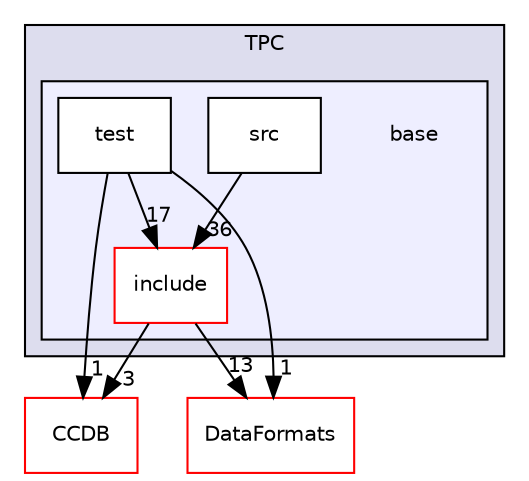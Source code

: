 digraph "/home/travis/build/AliceO2Group/AliceO2/Detectors/TPC/base" {
  bgcolor=transparent;
  compound=true
  node [ fontsize="10", fontname="Helvetica"];
  edge [ labelfontsize="10", labelfontname="Helvetica"];
  subgraph clusterdir_a597e8e061b11201a1dff411feb10d0b {
    graph [ bgcolor="#ddddee", pencolor="black", label="TPC" fontname="Helvetica", fontsize="10", URL="dir_a597e8e061b11201a1dff411feb10d0b.html"]
  subgraph clusterdir_677b030cc750909e4cd27413873678d8 {
    graph [ bgcolor="#eeeeff", pencolor="black", label="" URL="dir_677b030cc750909e4cd27413873678d8.html"];
    dir_677b030cc750909e4cd27413873678d8 [shape=plaintext label="base"];
    dir_8878d5c3559bc3ebfb711a18a96e91b8 [shape=box label="include" color="red" fillcolor="white" style="filled" URL="dir_8878d5c3559bc3ebfb711a18a96e91b8.html"];
    dir_e043ce4ff46f8ac51f0381d61fc98f07 [shape=box label="src" color="black" fillcolor="white" style="filled" URL="dir_e043ce4ff46f8ac51f0381d61fc98f07.html"];
    dir_1a7fbcdc62c8ea7270ef7614154c8eb7 [shape=box label="test" color="black" fillcolor="white" style="filled" URL="dir_1a7fbcdc62c8ea7270ef7614154c8eb7.html"];
  }
  }
  dir_6af676bf18881990e4083e191d0e63e0 [shape=box label="CCDB" color="red" URL="dir_6af676bf18881990e4083e191d0e63e0.html"];
  dir_2171f7ec022c5423887b07c69b2f5b48 [shape=box label="DataFormats" color="red" URL="dir_2171f7ec022c5423887b07c69b2f5b48.html"];
  dir_8878d5c3559bc3ebfb711a18a96e91b8->dir_6af676bf18881990e4083e191d0e63e0 [headlabel="3", labeldistance=1.5 headhref="dir_000232_000004.html"];
  dir_8878d5c3559bc3ebfb711a18a96e91b8->dir_2171f7ec022c5423887b07c69b2f5b48 [headlabel="13", labeldistance=1.5 headhref="dir_000232_000054.html"];
  dir_e043ce4ff46f8ac51f0381d61fc98f07->dir_8878d5c3559bc3ebfb711a18a96e91b8 [headlabel="36", labeldistance=1.5 headhref="dir_000249_000232.html"];
  dir_1a7fbcdc62c8ea7270ef7614154c8eb7->dir_8878d5c3559bc3ebfb711a18a96e91b8 [headlabel="17", labeldistance=1.5 headhref="dir_000353_000232.html"];
  dir_1a7fbcdc62c8ea7270ef7614154c8eb7->dir_6af676bf18881990e4083e191d0e63e0 [headlabel="1", labeldistance=1.5 headhref="dir_000353_000004.html"];
  dir_1a7fbcdc62c8ea7270ef7614154c8eb7->dir_2171f7ec022c5423887b07c69b2f5b48 [headlabel="1", labeldistance=1.5 headhref="dir_000353_000054.html"];
}
